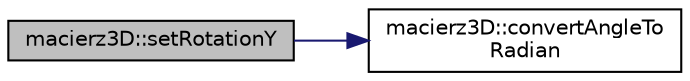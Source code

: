 digraph "macierz3D::setRotationY"
{
  edge [fontname="Helvetica",fontsize="10",labelfontname="Helvetica",labelfontsize="10"];
  node [fontname="Helvetica",fontsize="10",shape=record];
  rankdir="LR";
  Node17 [label="macierz3D::setRotationY",height=0.2,width=0.4,color="black", fillcolor="grey75", style="filled", fontcolor="black"];
  Node17 -> Node18 [color="midnightblue",fontsize="10",style="solid",fontname="Helvetica"];
  Node18 [label="macierz3D::convertAngleTo\lRadian",height=0.2,width=0.4,color="black", fillcolor="white", style="filled",URL="$classmacierz3_d.html#adcfa9be065de99af1bab86f6c312dd9c",tooltip="zamienia stopnie na radiany "];
}
